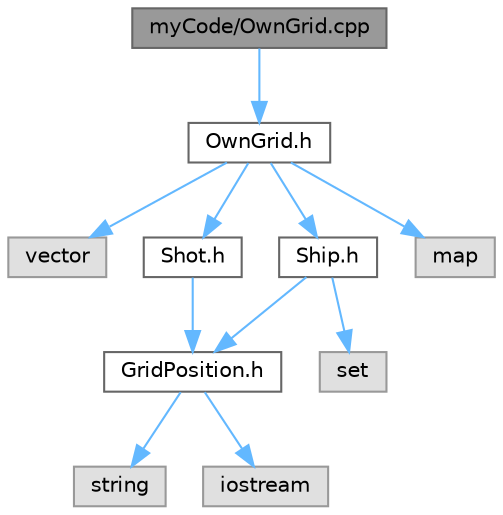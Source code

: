 digraph "myCode/OwnGrid.cpp"
{
 // LATEX_PDF_SIZE
  bgcolor="transparent";
  edge [fontname=Helvetica,fontsize=10,labelfontname=Helvetica,labelfontsize=10];
  node [fontname=Helvetica,fontsize=10,shape=box,height=0.2,width=0.4];
  Node1 [id="Node000001",label="myCode/OwnGrid.cpp",height=0.2,width=0.4,color="gray40", fillcolor="grey60", style="filled", fontcolor="black",tooltip=" "];
  Node1 -> Node2 [id="edge11_Node000001_Node000002",color="steelblue1",style="solid",tooltip=" "];
  Node2 [id="Node000002",label="OwnGrid.h",height=0.2,width=0.4,color="grey40", fillcolor="white", style="filled",URL="$_own_grid_8h.html",tooltip=" "];
  Node2 -> Node3 [id="edge12_Node000002_Node000003",color="steelblue1",style="solid",tooltip=" "];
  Node3 [id="Node000003",label="vector",height=0.2,width=0.4,color="grey60", fillcolor="#E0E0E0", style="filled",tooltip=" "];
  Node2 -> Node4 [id="edge13_Node000002_Node000004",color="steelblue1",style="solid",tooltip=" "];
  Node4 [id="Node000004",label="Ship.h",height=0.2,width=0.4,color="grey40", fillcolor="white", style="filled",URL="$_ship_8h.html",tooltip=" "];
  Node4 -> Node5 [id="edge14_Node000004_Node000005",color="steelblue1",style="solid",tooltip=" "];
  Node5 [id="Node000005",label="GridPosition.h",height=0.2,width=0.4,color="grey40", fillcolor="white", style="filled",URL="$_grid_position_8h.html",tooltip=" "];
  Node5 -> Node6 [id="edge15_Node000005_Node000006",color="steelblue1",style="solid",tooltip=" "];
  Node6 [id="Node000006",label="string",height=0.2,width=0.4,color="grey60", fillcolor="#E0E0E0", style="filled",tooltip=" "];
  Node5 -> Node7 [id="edge16_Node000005_Node000007",color="steelblue1",style="solid",tooltip=" "];
  Node7 [id="Node000007",label="iostream",height=0.2,width=0.4,color="grey60", fillcolor="#E0E0E0", style="filled",tooltip=" "];
  Node4 -> Node8 [id="edge17_Node000004_Node000008",color="steelblue1",style="solid",tooltip=" "];
  Node8 [id="Node000008",label="set",height=0.2,width=0.4,color="grey60", fillcolor="#E0E0E0", style="filled",tooltip=" "];
  Node2 -> Node9 [id="edge18_Node000002_Node000009",color="steelblue1",style="solid",tooltip=" "];
  Node9 [id="Node000009",label="Shot.h",height=0.2,width=0.4,color="grey40", fillcolor="white", style="filled",URL="$_shot_8h.html",tooltip=" "];
  Node9 -> Node5 [id="edge19_Node000009_Node000005",color="steelblue1",style="solid",tooltip=" "];
  Node2 -> Node10 [id="edge20_Node000002_Node000010",color="steelblue1",style="solid",tooltip=" "];
  Node10 [id="Node000010",label="map",height=0.2,width=0.4,color="grey60", fillcolor="#E0E0E0", style="filled",tooltip=" "];
}
